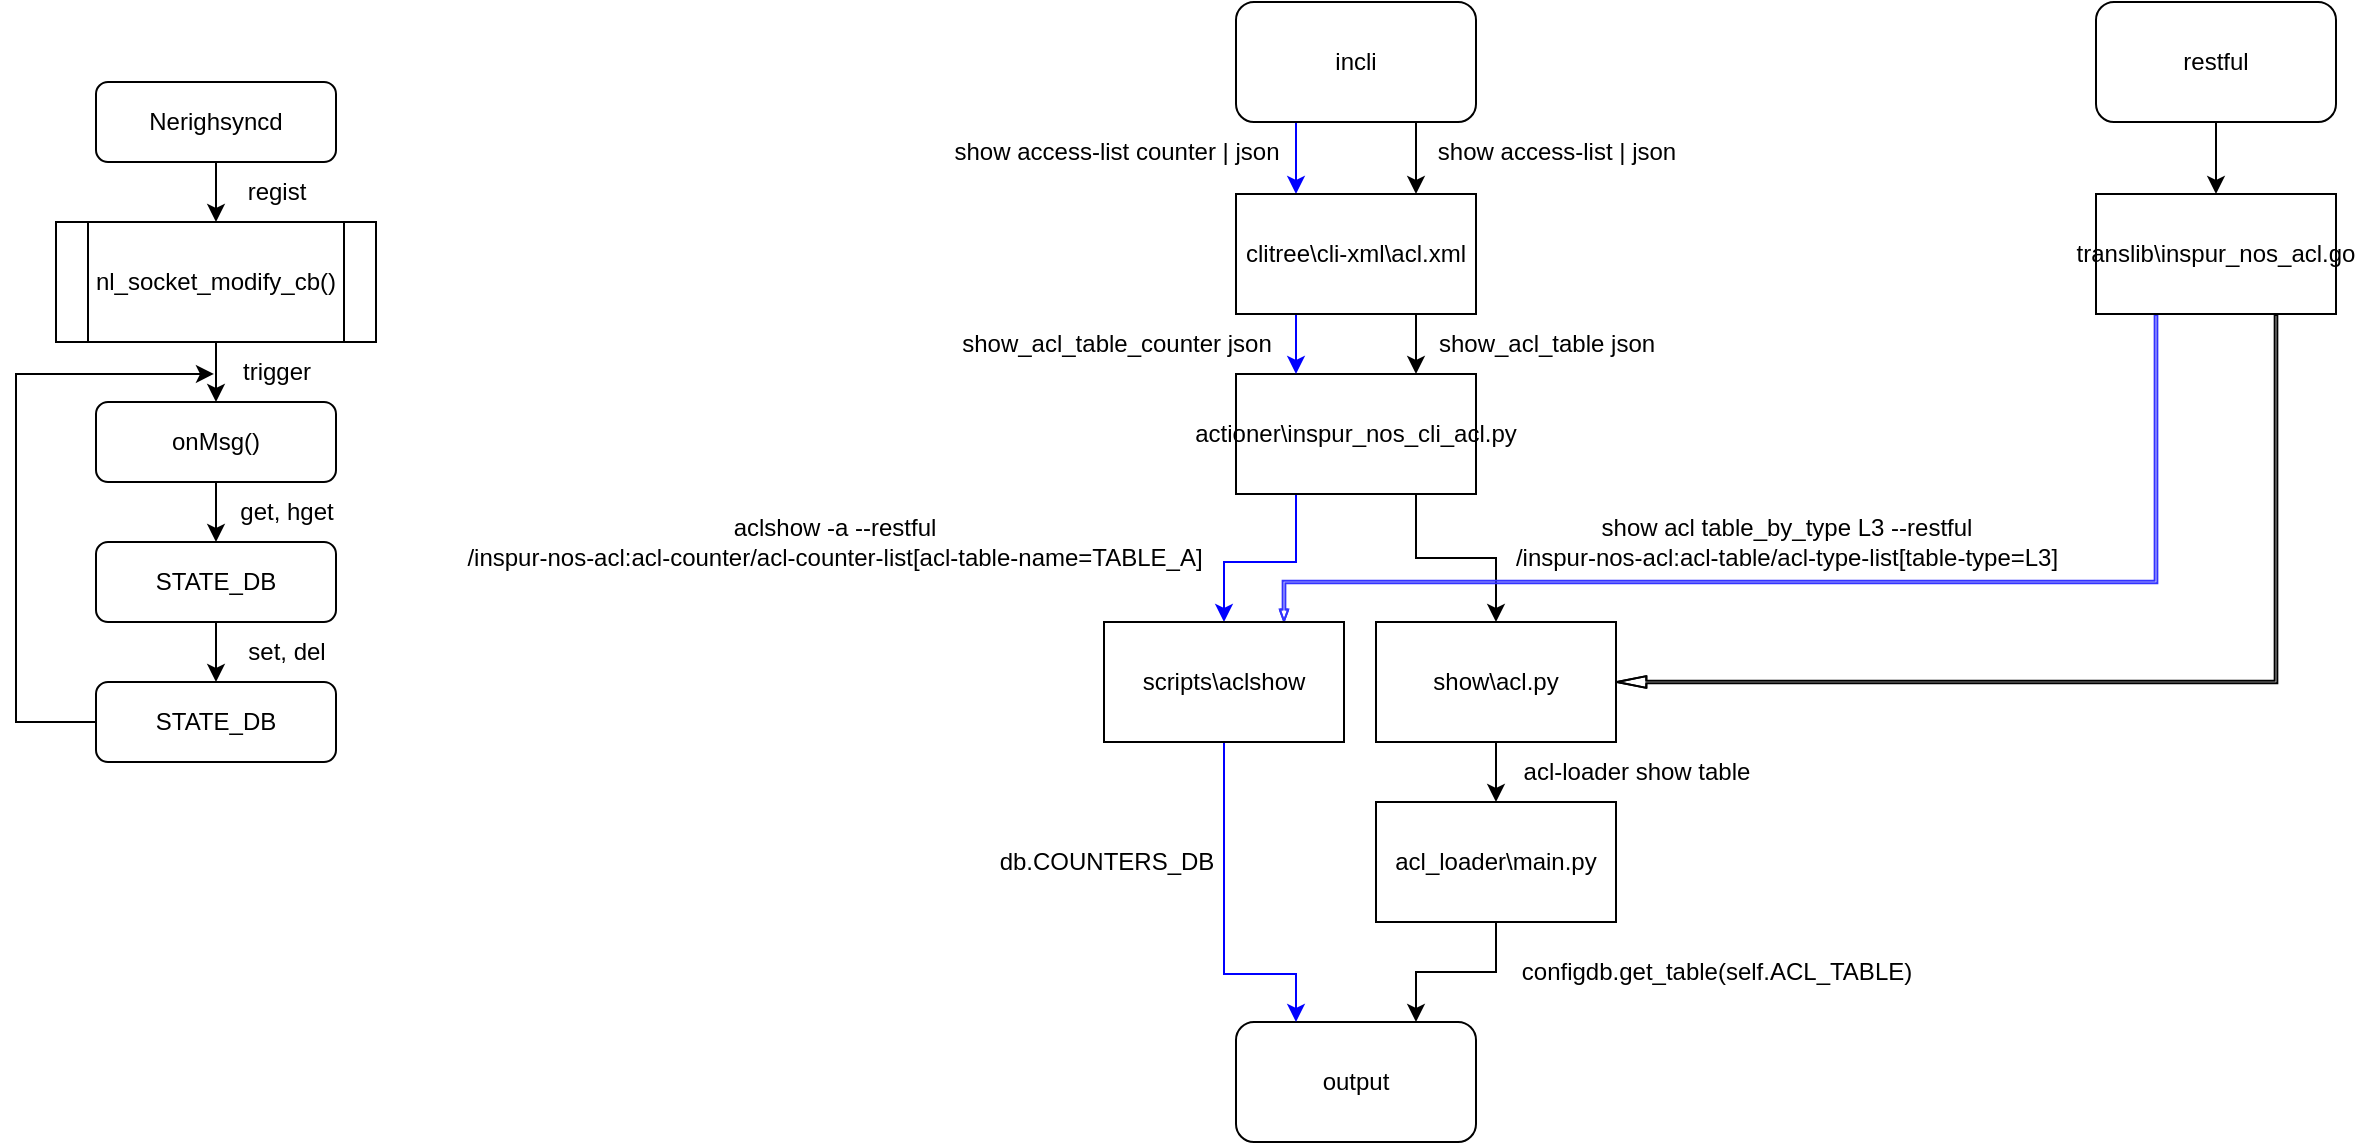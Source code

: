 <mxfile version="20.2.2" type="github">
  <diagram id="C5RBs43oDa-KdzZeNtuy" name="Page-1">
    <mxGraphModel dx="2205" dy="1909" grid="1" gridSize="10" guides="1" tooltips="1" connect="1" arrows="1" fold="1" page="1" pageScale="1" pageWidth="827" pageHeight="1169" math="0" shadow="0">
      <root>
        <mxCell id="WIyWlLk6GJQsqaUBKTNV-0" />
        <mxCell id="WIyWlLk6GJQsqaUBKTNV-1" parent="WIyWlLk6GJQsqaUBKTNV-0" />
        <mxCell id="yO1y78sVCAmucmQ93rex-3" value="" style="edgeStyle=orthogonalEdgeStyle;rounded=0;orthogonalLoop=1;jettySize=auto;html=1;" parent="WIyWlLk6GJQsqaUBKTNV-1" source="WIyWlLk6GJQsqaUBKTNV-3" target="yO1y78sVCAmucmQ93rex-0" edge="1">
          <mxGeometry relative="1" as="geometry">
            <Array as="points" />
          </mxGeometry>
        </mxCell>
        <mxCell id="WIyWlLk6GJQsqaUBKTNV-3" value="Nerighsyncd" style="rounded=1;whiteSpace=wrap;html=1;fontSize=12;glass=0;strokeWidth=1;shadow=0;" parent="WIyWlLk6GJQsqaUBKTNV-1" vertex="1">
          <mxGeometry x="-150" y="30" width="120" height="40" as="geometry" />
        </mxCell>
        <mxCell id="yO1y78sVCAmucmQ93rex-11" value="" style="edgeStyle=orthogonalEdgeStyle;rounded=0;orthogonalLoop=1;jettySize=auto;html=1;" parent="WIyWlLk6GJQsqaUBKTNV-1" source="WIyWlLk6GJQsqaUBKTNV-7" target="yO1y78sVCAmucmQ93rex-9" edge="1">
          <mxGeometry relative="1" as="geometry" />
        </mxCell>
        <mxCell id="WIyWlLk6GJQsqaUBKTNV-7" value="onMsg()" style="rounded=1;whiteSpace=wrap;html=1;fontSize=12;glass=0;strokeWidth=1;shadow=0;" parent="WIyWlLk6GJQsqaUBKTNV-1" vertex="1">
          <mxGeometry x="-150" y="190" width="120" height="40" as="geometry" />
        </mxCell>
        <mxCell id="yO1y78sVCAmucmQ93rex-23" value="" style="edgeStyle=orthogonalEdgeStyle;rounded=0;orthogonalLoop=1;jettySize=auto;html=1;" parent="WIyWlLk6GJQsqaUBKTNV-1" source="yO1y78sVCAmucmQ93rex-0" edge="1">
          <mxGeometry relative="1" as="geometry">
            <mxPoint x="-90" y="190" as="targetPoint" />
          </mxGeometry>
        </mxCell>
        <mxCell id="yO1y78sVCAmucmQ93rex-0" value="nl_socket_modify_cb()" style="shape=process;whiteSpace=wrap;html=1;backgroundOutline=1;" parent="WIyWlLk6GJQsqaUBKTNV-1" vertex="1">
          <mxGeometry x="-170" y="100" width="160" height="60" as="geometry" />
        </mxCell>
        <mxCell id="yO1y78sVCAmucmQ93rex-8" value="regist" style="text;html=1;align=center;verticalAlign=middle;resizable=0;points=[];autosize=1;strokeColor=none;fillColor=none;" parent="WIyWlLk6GJQsqaUBKTNV-1" vertex="1">
          <mxGeometry x="-85" y="70" width="50" height="30" as="geometry" />
        </mxCell>
        <mxCell id="yO1y78sVCAmucmQ93rex-16" value="" style="edgeStyle=orthogonalEdgeStyle;rounded=0;orthogonalLoop=1;jettySize=auto;html=1;" parent="WIyWlLk6GJQsqaUBKTNV-1" source="yO1y78sVCAmucmQ93rex-9" target="yO1y78sVCAmucmQ93rex-15" edge="1">
          <mxGeometry relative="1" as="geometry" />
        </mxCell>
        <mxCell id="yO1y78sVCAmucmQ93rex-9" value="STATE_DB" style="rounded=1;whiteSpace=wrap;html=1;fontSize=12;glass=0;strokeWidth=1;shadow=0;" parent="WIyWlLk6GJQsqaUBKTNV-1" vertex="1">
          <mxGeometry x="-150" y="260" width="120" height="40" as="geometry" />
        </mxCell>
        <mxCell id="yO1y78sVCAmucmQ93rex-12" value="get, hget" style="text;html=1;align=center;verticalAlign=middle;resizable=0;points=[];autosize=1;strokeColor=none;fillColor=none;" parent="WIyWlLk6GJQsqaUBKTNV-1" vertex="1">
          <mxGeometry x="-90" y="230" width="70" height="30" as="geometry" />
        </mxCell>
        <mxCell id="yO1y78sVCAmucmQ93rex-28" style="edgeStyle=orthogonalEdgeStyle;rounded=0;orthogonalLoop=1;jettySize=auto;html=1;entryX=-0.017;entryY=0.533;entryDx=0;entryDy=0;entryPerimeter=0;" parent="WIyWlLk6GJQsqaUBKTNV-1" source="yO1y78sVCAmucmQ93rex-15" target="yO1y78sVCAmucmQ93rex-26" edge="1">
          <mxGeometry relative="1" as="geometry">
            <mxPoint x="-220" y="180" as="targetPoint" />
            <Array as="points">
              <mxPoint x="-190" y="350" />
              <mxPoint x="-190" y="176" />
            </Array>
          </mxGeometry>
        </mxCell>
        <mxCell id="yO1y78sVCAmucmQ93rex-15" value="STATE_DB" style="rounded=1;whiteSpace=wrap;html=1;fontSize=12;glass=0;strokeWidth=1;shadow=0;" parent="WIyWlLk6GJQsqaUBKTNV-1" vertex="1">
          <mxGeometry x="-150" y="330" width="120" height="40" as="geometry" />
        </mxCell>
        <mxCell id="yO1y78sVCAmucmQ93rex-17" value="set, del" style="text;html=1;align=center;verticalAlign=middle;resizable=0;points=[];autosize=1;strokeColor=none;fillColor=none;" parent="WIyWlLk6GJQsqaUBKTNV-1" vertex="1">
          <mxGeometry x="-85" y="300" width="60" height="30" as="geometry" />
        </mxCell>
        <mxCell id="yO1y78sVCAmucmQ93rex-26" value="trigger" style="text;html=1;align=center;verticalAlign=middle;resizable=0;points=[];autosize=1;strokeColor=none;fillColor=none;" parent="WIyWlLk6GJQsqaUBKTNV-1" vertex="1">
          <mxGeometry x="-90" y="160" width="60" height="30" as="geometry" />
        </mxCell>
        <mxCell id="ybTX2wybyMsjhAQIcvc8-15" value="" style="edgeStyle=orthogonalEdgeStyle;rounded=0;orthogonalLoop=1;jettySize=auto;html=1;strokeColor=#000000;" edge="1" parent="WIyWlLk6GJQsqaUBKTNV-1" source="W5HpRq3daMPz91uDNiNY-3" target="W5HpRq3daMPz91uDNiNY-4">
          <mxGeometry relative="1" as="geometry" />
        </mxCell>
        <mxCell id="W5HpRq3daMPz91uDNiNY-3" value="show\acl.py" style="whiteSpace=wrap;html=1;" parent="WIyWlLk6GJQsqaUBKTNV-1" vertex="1">
          <mxGeometry x="490" y="300" width="120" height="60" as="geometry" />
        </mxCell>
        <mxCell id="ybTX2wybyMsjhAQIcvc8-22" value="" style="edgeStyle=orthogonalEdgeStyle;rounded=0;orthogonalLoop=1;jettySize=auto;html=1;strokeColor=#000000;entryX=0.75;entryY=0;entryDx=0;entryDy=0;" edge="1" parent="WIyWlLk6GJQsqaUBKTNV-1" source="W5HpRq3daMPz91uDNiNY-4" target="W5HpRq3daMPz91uDNiNY-7">
          <mxGeometry relative="1" as="geometry" />
        </mxCell>
        <mxCell id="W5HpRq3daMPz91uDNiNY-4" value="acl_loader\main.py" style="whiteSpace=wrap;html=1;" parent="WIyWlLk6GJQsqaUBKTNV-1" vertex="1">
          <mxGeometry x="490" y="390" width="120" height="60" as="geometry" />
        </mxCell>
        <mxCell id="UM4itqm9FLcUcEC3_RaC-1" value="" style="edgeStyle=orthogonalEdgeStyle;rounded=0;orthogonalLoop=1;jettySize=auto;html=1;exitX=0.75;exitY=1;exitDx=0;exitDy=0;entryX=0.75;entryY=0;entryDx=0;entryDy=0;" parent="WIyWlLk6GJQsqaUBKTNV-1" source="W5HpRq3daMPz91uDNiNY-5" target="UM4itqm9FLcUcEC3_RaC-0" edge="1">
          <mxGeometry relative="1" as="geometry" />
        </mxCell>
        <mxCell id="ybTX2wybyMsjhAQIcvc8-1" value="" style="edgeStyle=orthogonalEdgeStyle;rounded=0;orthogonalLoop=1;jettySize=auto;html=1;exitX=0.25;exitY=1;exitDx=0;exitDy=0;entryX=0.25;entryY=0;entryDx=0;entryDy=0;strokeColor=#0000FF;" edge="1" parent="WIyWlLk6GJQsqaUBKTNV-1" source="W5HpRq3daMPz91uDNiNY-5" target="UM4itqm9FLcUcEC3_RaC-0">
          <mxGeometry relative="1" as="geometry">
            <Array as="points">
              <mxPoint x="450" y="58" />
              <mxPoint x="450" y="80" />
            </Array>
          </mxGeometry>
        </mxCell>
        <mxCell id="W5HpRq3daMPz91uDNiNY-5" value="incli" style="rounded=1;whiteSpace=wrap;html=1;" parent="WIyWlLk6GJQsqaUBKTNV-1" vertex="1">
          <mxGeometry x="420" y="-10" width="120" height="60" as="geometry" />
        </mxCell>
        <mxCell id="ybTX2wybyMsjhAQIcvc8-10" value="" style="edgeStyle=orthogonalEdgeStyle;rounded=0;orthogonalLoop=1;jettySize=auto;html=1;entryX=0.5;entryY=0;entryDx=0;entryDy=0;exitX=0.75;exitY=1;exitDx=0;exitDy=0;" edge="1" parent="WIyWlLk6GJQsqaUBKTNV-1" source="W5HpRq3daMPz91uDNiNY-6" target="W5HpRq3daMPz91uDNiNY-3">
          <mxGeometry relative="1" as="geometry" />
        </mxCell>
        <mxCell id="ybTX2wybyMsjhAQIcvc8-12" value="" style="edgeStyle=orthogonalEdgeStyle;rounded=0;orthogonalLoop=1;jettySize=auto;html=1;strokeColor=#0000FF;entryX=0.5;entryY=0;entryDx=0;entryDy=0;exitX=0.25;exitY=1;exitDx=0;exitDy=0;" edge="1" parent="WIyWlLk6GJQsqaUBKTNV-1" source="W5HpRq3daMPz91uDNiNY-6" target="ybTX2wybyMsjhAQIcvc8-11">
          <mxGeometry relative="1" as="geometry">
            <Array as="points">
              <mxPoint x="450" y="270" />
              <mxPoint x="414" y="270" />
            </Array>
          </mxGeometry>
        </mxCell>
        <mxCell id="W5HpRq3daMPz91uDNiNY-6" value="actioner\inspur_nos_cli_acl.py" style="whiteSpace=wrap;html=1;" parent="WIyWlLk6GJQsqaUBKTNV-1" vertex="1">
          <mxGeometry x="420" y="176" width="120" height="60" as="geometry" />
        </mxCell>
        <mxCell id="W5HpRq3daMPz91uDNiNY-7" value="output" style="rounded=1;whiteSpace=wrap;html=1;" parent="WIyWlLk6GJQsqaUBKTNV-1" vertex="1">
          <mxGeometry x="420" y="500" width="120" height="60" as="geometry" />
        </mxCell>
        <mxCell id="W5HpRq3daMPz91uDNiNY-14" value="show access-list | json" style="text;html=1;align=center;verticalAlign=middle;resizable=0;points=[];autosize=1;strokeColor=none;fillColor=none;" parent="WIyWlLk6GJQsqaUBKTNV-1" vertex="1">
          <mxGeometry x="510" y="50" width="140" height="30" as="geometry" />
        </mxCell>
        <mxCell id="W5HpRq3daMPz91uDNiNY-17" value="acl-loader show table" style="text;html=1;align=center;verticalAlign=middle;resizable=0;points=[];autosize=1;strokeColor=none;fillColor=none;" parent="WIyWlLk6GJQsqaUBKTNV-1" vertex="1">
          <mxGeometry x="550" y="360" width="140" height="30" as="geometry" />
        </mxCell>
        <mxCell id="W5HpRq3daMPz91uDNiNY-19" value="configdb.get_table(self.ACL_TABLE)" style="text;html=1;align=center;verticalAlign=middle;resizable=0;points=[];autosize=1;strokeColor=none;fillColor=none;" parent="WIyWlLk6GJQsqaUBKTNV-1" vertex="1">
          <mxGeometry x="550" y="460" width="220" height="30" as="geometry" />
        </mxCell>
        <mxCell id="ybTX2wybyMsjhAQIcvc8-24" value="" style="edgeStyle=orthogonalEdgeStyle;rounded=0;orthogonalLoop=1;jettySize=auto;html=1;strokeColor=#3333FF;entryX=0.75;entryY=0;entryDx=0;entryDy=0;exitX=0.25;exitY=1;exitDx=0;exitDy=0;shape=flexArrow;endWidth=1.857;endSize=1.577;width=1.346;" edge="1" parent="WIyWlLk6GJQsqaUBKTNV-1" source="ZWctr04iE0Foz0xTzk2P-0" target="ybTX2wybyMsjhAQIcvc8-11">
          <mxGeometry relative="1" as="geometry">
            <mxPoint x="910" y="256" as="targetPoint" />
            <Array as="points">
              <mxPoint x="880" y="280" />
              <mxPoint x="444" y="280" />
            </Array>
          </mxGeometry>
        </mxCell>
        <mxCell id="ybTX2wybyMsjhAQIcvc8-32" value="" style="rounded=0;orthogonalLoop=1;jettySize=auto;html=1;strokeColor=#000000;elbow=vertical;entryX=1;entryY=0.5;entryDx=0;entryDy=0;edgeStyle=orthogonalEdgeStyle;exitX=0.75;exitY=1;exitDx=0;exitDy=0;shape=flexArrow;width=1.333;endSize=4.557;endWidth=3.556;" edge="1" parent="WIyWlLk6GJQsqaUBKTNV-1" source="ZWctr04iE0Foz0xTzk2P-0" target="W5HpRq3daMPz91uDNiNY-3">
          <mxGeometry relative="1" as="geometry" />
        </mxCell>
        <mxCell id="ZWctr04iE0Foz0xTzk2P-0" value="translib\inspur_nos_acl.go" style="whiteSpace=wrap;html=1;" parent="WIyWlLk6GJQsqaUBKTNV-1" vertex="1">
          <mxGeometry x="850" y="86" width="120" height="60" as="geometry" />
        </mxCell>
        <mxCell id="ZWctr04iE0Foz0xTzk2P-3" style="edgeStyle=orthogonalEdgeStyle;rounded=0;orthogonalLoop=1;jettySize=auto;html=1;entryX=0.5;entryY=0;entryDx=0;entryDy=0;" parent="WIyWlLk6GJQsqaUBKTNV-1" source="ZWctr04iE0Foz0xTzk2P-2" target="ZWctr04iE0Foz0xTzk2P-0" edge="1">
          <mxGeometry relative="1" as="geometry" />
        </mxCell>
        <mxCell id="ZWctr04iE0Foz0xTzk2P-2" value="restful" style="rounded=1;whiteSpace=wrap;html=1;" parent="WIyWlLk6GJQsqaUBKTNV-1" vertex="1">
          <mxGeometry x="850" y="-10" width="120" height="60" as="geometry" />
        </mxCell>
        <mxCell id="UM4itqm9FLcUcEC3_RaC-3" style="edgeStyle=orthogonalEdgeStyle;rounded=0;orthogonalLoop=1;jettySize=auto;html=1;exitX=0.25;exitY=1;exitDx=0;exitDy=0;entryX=0.25;entryY=0;entryDx=0;entryDy=0;strokeColor=#0000FF;" parent="WIyWlLk6GJQsqaUBKTNV-1" source="UM4itqm9FLcUcEC3_RaC-0" target="W5HpRq3daMPz91uDNiNY-6" edge="1">
          <mxGeometry relative="1" as="geometry" />
        </mxCell>
        <mxCell id="UM4itqm9FLcUcEC3_RaC-0" value="clitree\cli-xml\acl.xml" style="whiteSpace=wrap;html=1;" parent="WIyWlLk6GJQsqaUBKTNV-1" vertex="1">
          <mxGeometry x="420" y="86" width="120" height="60" as="geometry" />
        </mxCell>
        <mxCell id="UM4itqm9FLcUcEC3_RaC-4" value="show_acl_table json" style="text;html=1;align=center;verticalAlign=middle;resizable=0;points=[];autosize=1;strokeColor=none;fillColor=none;" parent="WIyWlLk6GJQsqaUBKTNV-1" vertex="1">
          <mxGeometry x="510" y="146" width="130" height="30" as="geometry" />
        </mxCell>
        <mxCell id="ybTX2wybyMsjhAQIcvc8-2" value="show access-list counter | json" style="text;html=1;align=center;verticalAlign=middle;resizable=0;points=[];autosize=1;strokeColor=none;fillColor=none;" vertex="1" parent="WIyWlLk6GJQsqaUBKTNV-1">
          <mxGeometry x="265" y="50" width="190" height="30" as="geometry" />
        </mxCell>
        <mxCell id="ybTX2wybyMsjhAQIcvc8-6" value="show_acl_table_counter json" style="text;html=1;align=center;verticalAlign=middle;resizable=0;points=[];autosize=1;strokeColor=none;fillColor=none;" vertex="1" parent="WIyWlLk6GJQsqaUBKTNV-1">
          <mxGeometry x="270" y="146" width="180" height="30" as="geometry" />
        </mxCell>
        <mxCell id="ybTX2wybyMsjhAQIcvc8-9" style="edgeStyle=orthogonalEdgeStyle;rounded=0;orthogonalLoop=1;jettySize=auto;html=1;exitX=0.75;exitY=1;exitDx=0;exitDy=0;entryX=0.75;entryY=0;entryDx=0;entryDy=0;" edge="1" parent="WIyWlLk6GJQsqaUBKTNV-1" source="UM4itqm9FLcUcEC3_RaC-0" target="W5HpRq3daMPz91uDNiNY-6">
          <mxGeometry relative="1" as="geometry">
            <mxPoint x="460" y="156" as="sourcePoint" />
            <mxPoint x="460" y="186" as="targetPoint" />
          </mxGeometry>
        </mxCell>
        <mxCell id="ybTX2wybyMsjhAQIcvc8-21" value="" style="edgeStyle=orthogonalEdgeStyle;rounded=0;orthogonalLoop=1;jettySize=auto;html=1;strokeColor=#0000FF;entryX=0.25;entryY=0;entryDx=0;entryDy=0;" edge="1" parent="WIyWlLk6GJQsqaUBKTNV-1" source="ybTX2wybyMsjhAQIcvc8-11" target="W5HpRq3daMPz91uDNiNY-7">
          <mxGeometry relative="1" as="geometry">
            <mxPoint x="414" y="470" as="targetPoint" />
            <Array as="points">
              <mxPoint x="414" y="476" />
              <mxPoint x="450" y="476" />
            </Array>
          </mxGeometry>
        </mxCell>
        <mxCell id="ybTX2wybyMsjhAQIcvc8-11" value="scripts\aclshow" style="whiteSpace=wrap;html=1;" vertex="1" parent="WIyWlLk6GJQsqaUBKTNV-1">
          <mxGeometry x="354" y="300" width="120" height="60" as="geometry" />
        </mxCell>
        <mxCell id="ybTX2wybyMsjhAQIcvc8-13" value="aclshow -a --restful &lt;br&gt;/inspur-nos-acl:acl-counter/acl-counter-list[acl-table-name=TABLE_A]" style="text;html=1;align=center;verticalAlign=middle;resizable=0;points=[];autosize=1;strokeColor=none;fillColor=none;" vertex="1" parent="WIyWlLk6GJQsqaUBKTNV-1">
          <mxGeometry x="24" y="240" width="390" height="40" as="geometry" />
        </mxCell>
        <mxCell id="ybTX2wybyMsjhAQIcvc8-14" value="show acl table_by_type L3 --restful &lt;br&gt;/inspur-nos-acl:acl-table/acl-type-list[table-type=L3]" style="text;html=1;align=center;verticalAlign=middle;resizable=0;points=[];autosize=1;strokeColor=none;fillColor=none;" vertex="1" parent="WIyWlLk6GJQsqaUBKTNV-1">
          <mxGeometry x="550" y="240" width="290" height="40" as="geometry" />
        </mxCell>
        <mxCell id="ybTX2wybyMsjhAQIcvc8-17" value="db.COUNTERS_DB" style="text;html=1;align=center;verticalAlign=middle;resizable=0;points=[];autosize=1;strokeColor=none;fillColor=none;" vertex="1" parent="WIyWlLk6GJQsqaUBKTNV-1">
          <mxGeometry x="290" y="405" width="130" height="30" as="geometry" />
        </mxCell>
      </root>
    </mxGraphModel>
  </diagram>
</mxfile>
